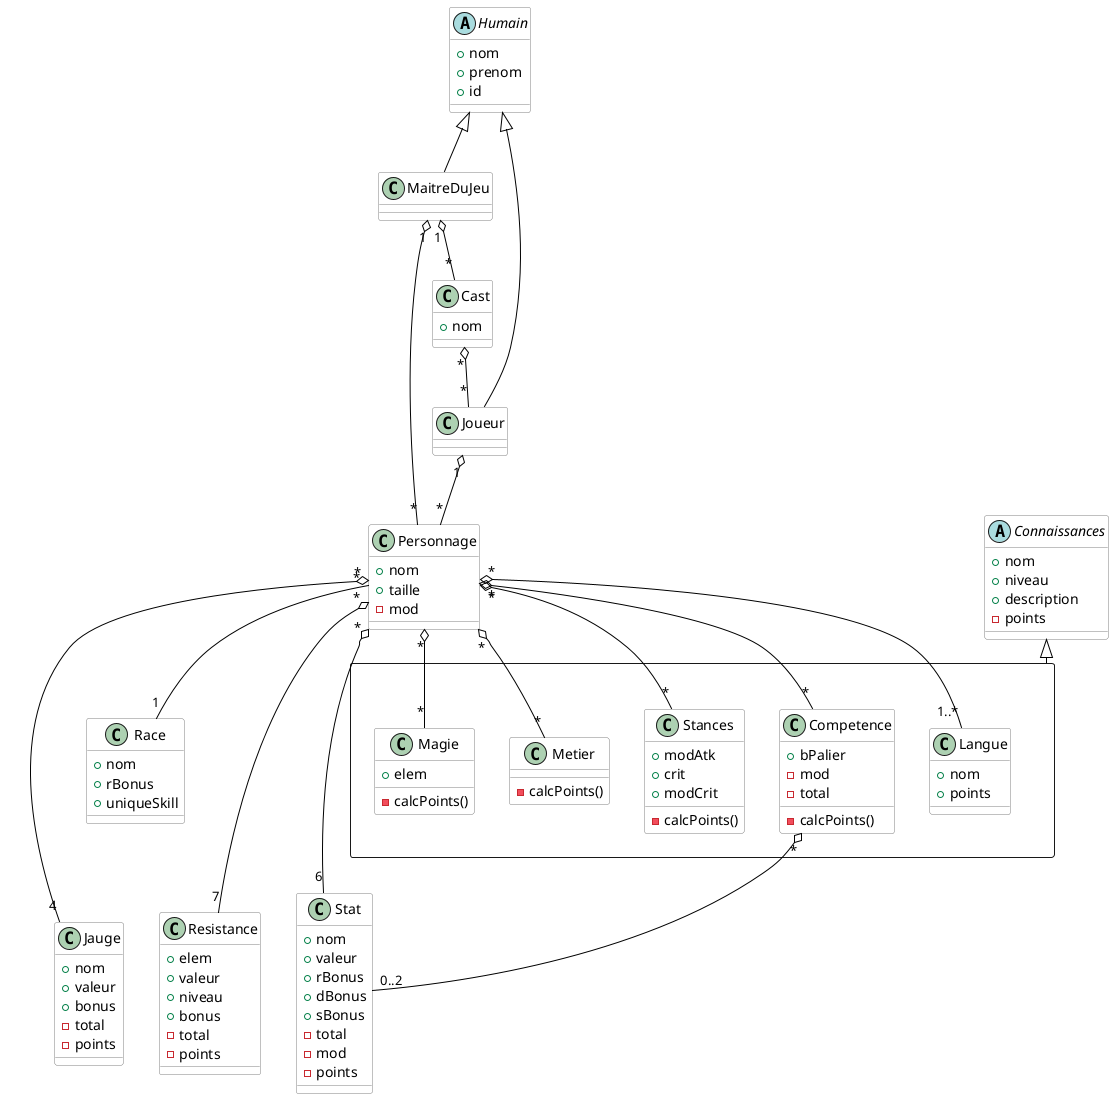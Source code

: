 @startuml astarun
skinparam class {
	BackgroundColor white
	ArrowColor black
	BorderColor gray
}

abstract class Humain {
	+ nom
	+ prenom
	+ id
}

class MaitreDuJeu {
}

class Joueur {
}

class Cast {
	+ nom
}

class Personnage {
	+ nom
	+ taille
	- mod
}

class Race {
	+ nom
	+ rBonus
	+ uniqueSkill
}
together {
	class Stat {
		+ nom
		+ valeur
		+ rBonus
		+ dBonus
		+ sBonus
		- total
		- mod
		- points
	}

	class Resistance {
		+ elem
		+ valeur
		+ niveau
		+ bonus
		- total
		- points 
	}

	class Jauge {
		+ nom
		+ valeur
		+ bonus
		- total
		- points
	}
}

abstract class Connaissances {
	+ nom
	+ niveau
	+ description
	- points
}
package "" as pckgConn <<Rectangle>> {
	
	class Langue {
		+ nom
		+ points
	}

	class Competence {
		+ bPalier
		- mod
		- total
		- calcPoints()
	}

	class Stances {
		+ modAtk
		+ crit
		+ modCrit
		- calcPoints()
	}

	class Metier {
		- calcPoints()
	}

	class Magie {
		+ elem
		- calcPoints()
	}
}
' 
' db      d888888b d88888b d8b   db .d8888. 
' 88        `88'   88'     888o  88 88'  YP 
' 88         88    88ooooo 88V8o 88 `8bo.   
' 88         88    88~~~~~ 88 V8o88   `Y8b. 
' 88booo.   .88.   88.     88  V888 db   8D 
' Y88888P Y888888P Y88888P VP   V8P `8888Y' 
'                                           
'                                           
' 
' 
' db   db db    db .88b  d88.  .d8b.  d888888b d8b   db      d888888b  .d88b.               
' 88   88 88    88 88'YbdP`88 d8' `8b   `88'   888o  88      `~~88~~' .8P  Y8.      8. A .8 
' 88ooo88 88    88 88  88  88 88ooo88    88    88V8o 88         88    88    88      `8.8.8' 
' 88~~~88 88    88 88  88  88 88~~~88    88    88 V8o88         88    88    88        888   
' 88   88 88b  d88 88  88  88 88   88   .88.   88  V888         88    `8b  d8'      .d'8`b. 
' YP   YP ~Y8888P' YP  YP  YP YP   YP Y888888P VP   V8P         YP     `Y88P'       8' V `8 
'                                                                                           
'                                                                                           
' 

Humain ^-- Joueur
Humain ^-- MaitreDuJeu
' 
'    d88b  .d88b.  db    db d88888b db    db d8888b.      d888888b  .d88b.               
'    `8P' .8P  Y8. 88    88 88'     88    88 88  `8D      `~~88~~' .8P  Y8.      8. A .8 
'     88  88    88 88    88 88ooooo 88    88 88oobY'         88    88    88      `8.8.8' 
'     88  88    88 88    88 88~~~~~ 88    88 88`8b           88    88    88        888   
' db. 88  `8b  d8' 88b  d88 88.     88b  d88 88 `88.         88    `8b  d8'      .d'8`b. 
' Y8888P   `Y88P'  ~Y8888P' Y88888P ~Y8888P' 88   YD         YP     `Y88P'       8' V `8 
'                                                                                        
'                                                                                        
' 

Joueur "1" o-- "*" Personnage
' 
' .88b  d88.  .d8b.  d888888b d888888b d8888b. d88888b d8888b. db    db    d88b d88888b db    db      d888888b  .d88b.               
' 88'YbdP`88 d8' `8b   `88'   `~~88~~' 88  `8D 88'     88  `8D 88    88    `8P' 88'     88    88      `~~88~~' .8P  Y8.      8. A .8 
' 88  88  88 88ooo88    88       88    88oobY' 88ooooo 88   88 88    88     88  88ooooo 88    88         88    88    88      `8.8.8' 
' 88  88  88 88~~~88    88       88    88`8b   88~~~~~ 88   88 88    88     88  88~~~~~ 88    88         88    88    88        888   
' 88  88  88 88   88   .88.      88    88 `88. 88.     88  .8D 88b  d88 db. 88  88.     88b  d88         88    `8b  d8'      .d'8`b. 
' YP  YP  YP YP   YP Y888888P    YP    88   YD Y88888P Y8888D' ~Y8888P' Y8888P  Y88888P ~Y8888P'         YP     `Y88P'       8' V `8 
'                                                                                                                                    
'                                                                                                                                    
' 
MaitreDuJeu "1" o-- "*" Cast
MaitreDuJeu "1" o-- "*" Personnage
' 
'  .o88b.  .d8b.  .d8888. d888888b      d888888b  .d88b.               
' d8P  Y8 d8' `8b 88'  YP `~~88~~'      `~~88~~' .8P  Y8.      8. A .8 
' 8P      88ooo88 `8bo.      88            88    88    88      `8.8.8' 
' 8b      88~~~88   `Y8b.    88            88    88    88        888   
' Y8b  d8 88   88 db   8D    88            88    `8b  d8'      .d'8`b. 
'  `Y88P' YP   YP `8888Y'    YP            YP     `Y88P'       8' V `8 
'                                                                      
'                                                                      
' 
Cast "*" o-- "*" Joueur
' 
'  .o88b.  .d88b.  d8b   db d8b   db  .d8b.  d888888b .d8888. .d8888.  .d8b.  d8b   db  .o88b. d88888b .d8888.      d888888b  .d88b.               
' d8P  Y8 .8P  Y8. 888o  88 888o  88 d8' `8b   `88'   88'  YP 88'  YP d8' `8b 888o  88 d8P  Y8 88'     88'  YP      `~~88~~' .8P  Y8.      8. A .8 
' 8P      88    88 88V8o 88 88V8o 88 88ooo88    88    `8bo.   `8bo.   88ooo88 88V8o 88 8P      88ooooo `8bo.           88    88    88      `8.8.8' 
' 8b      88    88 88 V8o88 88 V8o88 88~~~88    88      `Y8b.   `Y8b. 88~~~88 88 V8o88 8b      88~~~~~   `Y8b.         88    88    88        888   
' Y8b  d8 `8b  d8' 88  V888 88  V888 88   88   .88.   db   8D db   8D 88   88 88  V888 Y8b  d8 88.     db   8D         88    `8b  d8'      .d'8`b. 
'  `Y88P'  `Y88P'  VP   V8P VP   V8P YP   YP Y888888P `8888Y' `8888Y' YP   YP VP   V8P  `Y88P' Y88888P `8888Y'         YP     `Y88P'       8' V `8 
'                                                                                                                                                  
'                                                                                                                                                  
'
Connaissances ^-- pckgConn

Competence "*" o-- "0..2" Stat

' 
' d8888b. d88888b d8888b. .d8888.  .d88b.  d8b   db d8b   db  .d8b.   d888b  d88888b      d888888b  .d88b.               
' 88  `8D 88'     88  `8D 88'  YP .8P  Y8. 888o  88 888o  88 d8' `8b 88' Y8b 88'          `~~88~~' .8P  Y8.      8. A .8 
' 88oodD' 88ooooo 88oobY' `8bo.   88    88 88V8o 88 88V8o 88 88ooo88 88      88ooooo         88    88    88      `8.8.8' 
' 88~~~   88~~~~~ 88`8b     `Y8b. 88    88 88 V8o88 88 V8o88 88~~~88 88  ooo 88~~~~~         88    88    88        888   
' 88      88.     88 `88. db   8D `8b  d8' 88  V888 88  V888 88   88 88. ~8~ 88.             88    `8b  d8'      .d'8`b. 
' 88      Y88888P 88   YD `8888Y'  `Y88P'  VP   V8P VP   V8P YP   YP  Y888P  Y88888P         YP     `Y88P'       8' V `8 
'                                                                                                                        
'                                                                                                                        
' 
Personnage "*" o-- "6" Stat 
Personnage "*" o-- "4" Jauge 
Personnage "*" o-- "7" Resistance
Personnage "*" -- "1" Race
' 
' d8888b. d88888b d8888b. .d8888.  .d88b.  d8b   db d8b   db  .d8b.   d888b  d88888b      d888888b  .d88b.        .o88b.  .d88b.  d8b   db d8b   db  .d8b.  d888888b .d8888. .d8888.  .d8b.  d8b   db  .o88b. d88888b .d8888. 
' 88  `8D 88'     88  `8D 88'  YP .8P  Y8. 888o  88 888o  88 d8' `8b 88' Y8b 88'          `~~88~~' .8P  Y8.      d8P  Y8 .8P  Y8. 888o  88 888o  88 d8' `8b   `88'   88'  YP 88'  YP d8' `8b 888o  88 d8P  Y8 88'     88'  YP 
' 88oodD' 88ooooo 88oobY' `8bo.   88    88 88V8o 88 88V8o 88 88ooo88 88      88ooooo         88    88    88      8P      88    88 88V8o 88 88V8o 88 88ooo88    88    `8bo.   `8bo.   88ooo88 88V8o 88 8P      88ooooo `8bo.   
' 88~~~   88~~~~~ 88`8b     `Y8b. 88    88 88 V8o88 88 V8o88 88~~~88 88  ooo 88~~~~~         88    88    88      8b      88    88 88 V8o88 88 V8o88 88~~~88    88      `Y8b.   `Y8b. 88~~~88 88 V8o88 8b      88~~~~~   `Y8b. 
' 88      88.     88 `88. db   8D `8b  d8' 88  V888 88  V888 88   88 88. ~8~ 88.             88    `8b  d8'      Y8b  d8 `8b  d8' 88  V888 88  V888 88   88   .88.   db   8D db   8D 88   88 88  V888 Y8b  d8 88.     db   8D 
' 88      Y88888P 88   YD `8888Y'  `Y88P'  VP   V8P VP   V8P YP   YP  Y888P  Y88888P         YP     `Y88P'        `Y88P'  `Y88P'  VP   V8P VP   V8P YP   YP Y888888P `8888Y' `8888Y' YP   YP VP   V8P  `Y88P' Y88888P `8888Y' 
'                                                                                                                                                                                                                             
'                                                                                                                                                                                                                             
' 
Personnage "*" o-- "1..*" Langue
Personnage "*" o-- "*" Competence
Personnage "*" o-- "*" Metier
Personnage "*" o-- "*" Stances
Personnage "*" o-- "*" Magie

@enduml